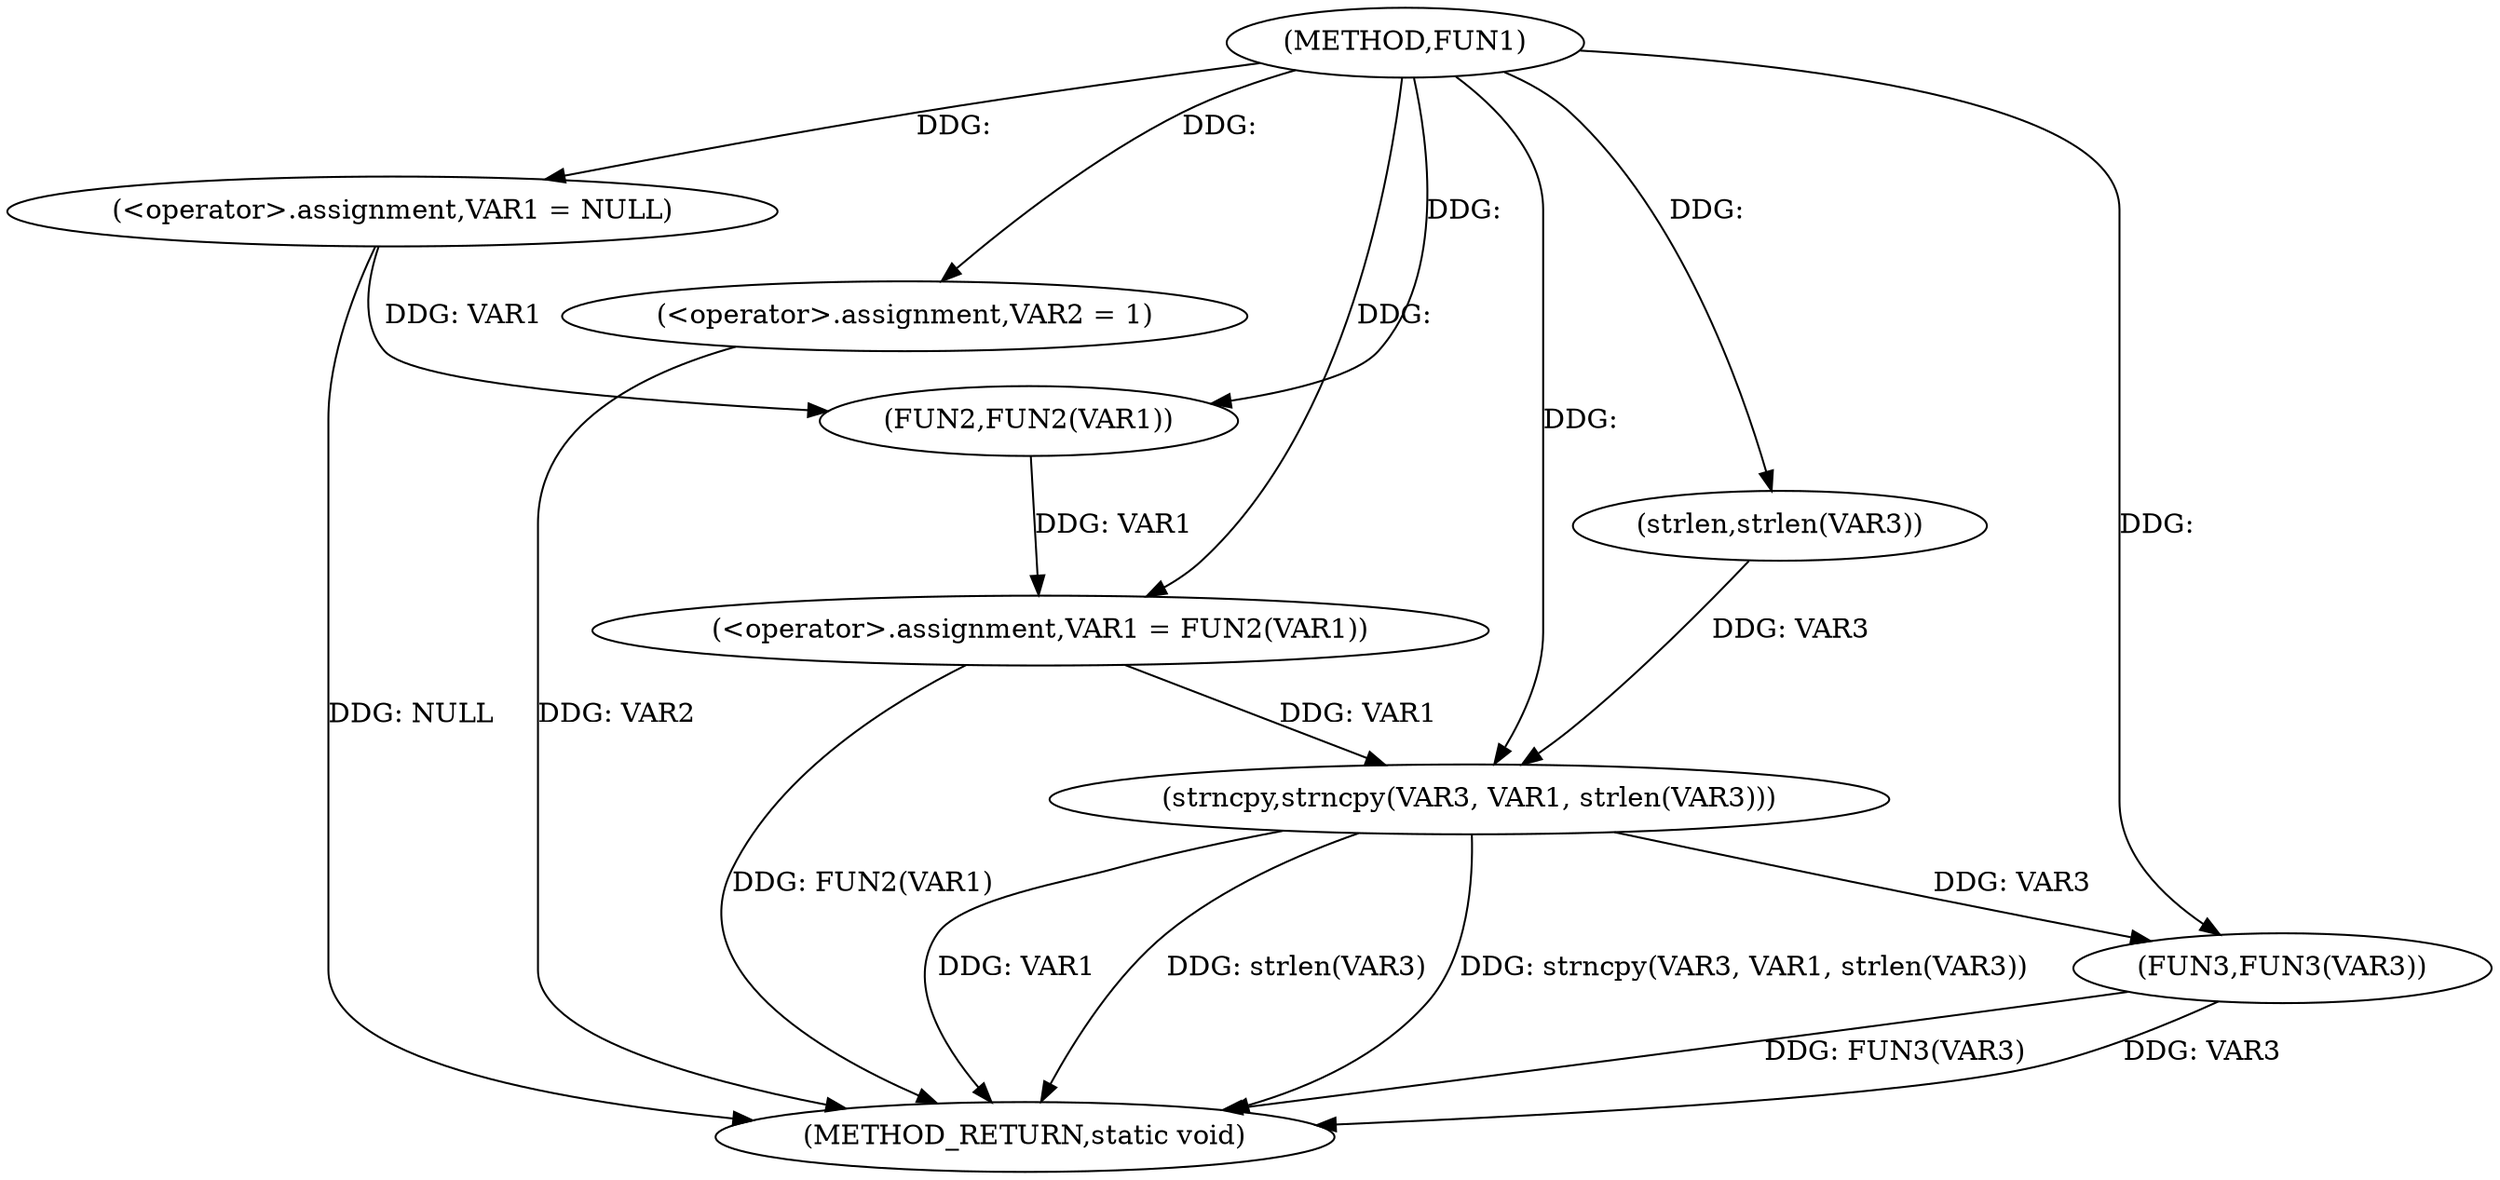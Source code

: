 digraph FUN1 {  
"1000100" [label = "(METHOD,FUN1)" ]
"1000122" [label = "(METHOD_RETURN,static void)" ]
"1000103" [label = "(<operator>.assignment,VAR1 = NULL)" ]
"1000106" [label = "(<operator>.assignment,VAR2 = 1)" ]
"1000109" [label = "(<operator>.assignment,VAR1 = FUN2(VAR1))" ]
"1000111" [label = "(FUN2,FUN2(VAR1))" ]
"1000115" [label = "(strncpy,strncpy(VAR3, VAR1, strlen(VAR3)))" ]
"1000118" [label = "(strlen,strlen(VAR3))" ]
"1000120" [label = "(FUN3,FUN3(VAR3))" ]
  "1000115" -> "1000122"  [ label = "DDG: VAR1"] 
  "1000106" -> "1000122"  [ label = "DDG: VAR2"] 
  "1000103" -> "1000122"  [ label = "DDG: NULL"] 
  "1000115" -> "1000122"  [ label = "DDG: strlen(VAR3)"] 
  "1000120" -> "1000122"  [ label = "DDG: FUN3(VAR3)"] 
  "1000109" -> "1000122"  [ label = "DDG: FUN2(VAR1)"] 
  "1000115" -> "1000122"  [ label = "DDG: strncpy(VAR3, VAR1, strlen(VAR3))"] 
  "1000120" -> "1000122"  [ label = "DDG: VAR3"] 
  "1000100" -> "1000103"  [ label = "DDG: "] 
  "1000100" -> "1000106"  [ label = "DDG: "] 
  "1000111" -> "1000109"  [ label = "DDG: VAR1"] 
  "1000100" -> "1000109"  [ label = "DDG: "] 
  "1000103" -> "1000111"  [ label = "DDG: VAR1"] 
  "1000100" -> "1000111"  [ label = "DDG: "] 
  "1000118" -> "1000115"  [ label = "DDG: VAR3"] 
  "1000100" -> "1000115"  [ label = "DDG: "] 
  "1000109" -> "1000115"  [ label = "DDG: VAR1"] 
  "1000100" -> "1000118"  [ label = "DDG: "] 
  "1000115" -> "1000120"  [ label = "DDG: VAR3"] 
  "1000100" -> "1000120"  [ label = "DDG: "] 
}
